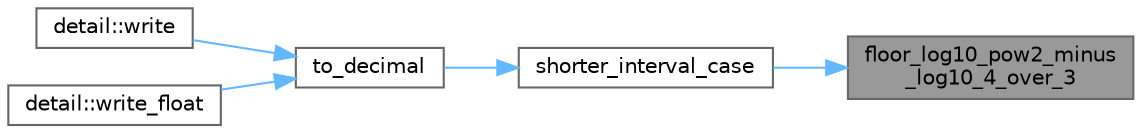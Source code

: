 digraph "floor_log10_pow2_minus_log10_4_over_3"
{
 // LATEX_PDF_SIZE
  bgcolor="transparent";
  edge [fontname=Helvetica,fontsize=10,labelfontname=Helvetica,labelfontsize=10];
  node [fontname=Helvetica,fontsize=10,shape=box,height=0.2,width=0.4];
  rankdir="RL";
  Node1 [id="Node000001",label="floor_log10_pow2_minus\l_log10_4_over_3",height=0.2,width=0.4,color="gray40", fillcolor="grey60", style="filled", fontcolor="black",tooltip=" "];
  Node1 -> Node2 [id="edge1_Node000001_Node000002",dir="back",color="steelblue1",style="solid",tooltip=" "];
  Node2 [id="Node000002",label="shorter_interval_case",height=0.2,width=0.4,color="grey40", fillcolor="white", style="filled",URL="$namespacedetail_1_1dragonbox.html#ac3659155a19df4345f60585b9371249c",tooltip=" "];
  Node2 -> Node3 [id="edge2_Node000002_Node000003",dir="back",color="steelblue1",style="solid",tooltip=" "];
  Node3 [id="Node000003",label="to_decimal",height=0.2,width=0.4,color="grey40", fillcolor="white", style="filled",URL="$namespacedetail_1_1dragonbox.html#afd01f0cf7248defdd46c0921187f740b",tooltip=" "];
  Node3 -> Node4 [id="edge3_Node000003_Node000004",dir="back",color="steelblue1",style="solid",tooltip=" "];
  Node4 [id="Node000004",label="detail::write",height=0.2,width=0.4,color="grey40", fillcolor="white", style="filled",URL="$namespacedetail.html#a6da38163e1b603603b3deb3d8ad67b30",tooltip=" "];
  Node3 -> Node5 [id="edge4_Node000003_Node000005",dir="back",color="steelblue1",style="solid",tooltip=" "];
  Node5 [id="Node000005",label="detail::write_float",height=0.2,width=0.4,color="grey40", fillcolor="white", style="filled",URL="$namespacedetail.html#a503a3fdae408f07dae7003840f786b53",tooltip=" "];
}
